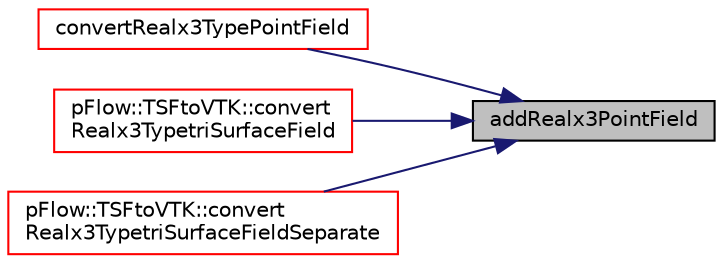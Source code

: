 digraph "addRealx3PointField"
{
 // LATEX_PDF_SIZE
  edge [fontname="Helvetica",fontsize="10",labelfontname="Helvetica",labelfontsize="10"];
  node [fontname="Helvetica",fontsize="10",shape=record];
  rankdir="RL";
  Node1 [label="addRealx3PointField",height=0.2,width=0.4,color="black", fillcolor="grey75", style="filled", fontcolor="black",tooltip=" "];
  Node1 -> Node2 [dir="back",color="midnightblue",fontsize="10",style="solid",fontname="Helvetica"];
  Node2 [label="convertRealx3TypePointField",height=0.2,width=0.4,color="red", fillcolor="white", style="filled",URL="$namespacepFlow_1_1PFtoVTK.html#ad8e06689975a027eaaee8fed2a6f5e8f",tooltip=" "];
  Node1 -> Node6 [dir="back",color="midnightblue",fontsize="10",style="solid",fontname="Helvetica"];
  Node6 [label="pFlow::TSFtoVTK::convert\lRealx3TypetriSurfaceField",height=0.2,width=0.4,color="red", fillcolor="white", style="filled",URL="$namespacepFlow_1_1TSFtoVTK.html#abe4ab8dfcc3d3cb8bb4379b8f563b903",tooltip=" "];
  Node1 -> Node9 [dir="back",color="midnightblue",fontsize="10",style="solid",fontname="Helvetica"];
  Node9 [label="pFlow::TSFtoVTK::convert\lRealx3TypetriSurfaceFieldSeparate",height=0.2,width=0.4,color="red", fillcolor="white", style="filled",URL="$namespacepFlow_1_1TSFtoVTK.html#aa08b4876e61fd5f78e6d8d6268ceb79a",tooltip=" "];
}
